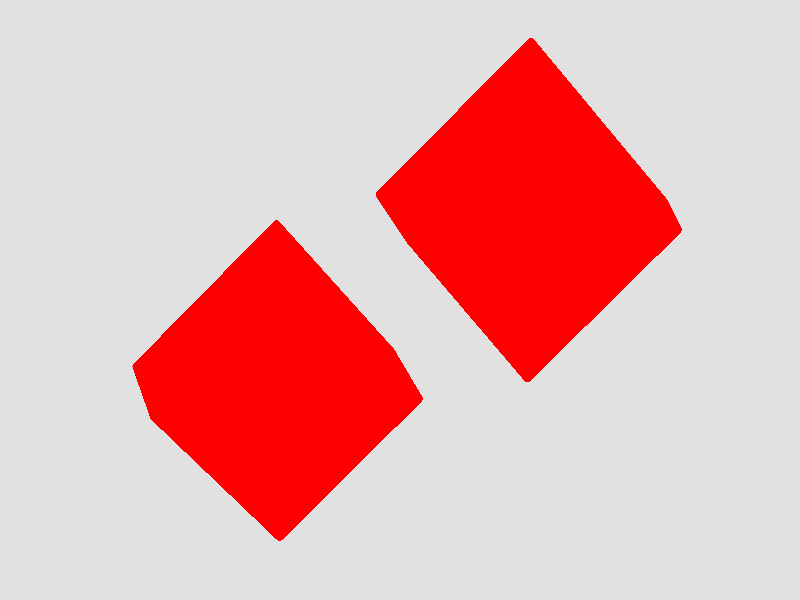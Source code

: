 #include "colors.inc"

camera {
 location <4, 2, -13>
 look_at 0
 angle 25
}

light_source { <3, 8, -15> White }
background { Gray75 }

#declare frame_w = 0.03;
#declare frame_t = texture {
 pigment { color Red }
 finish { ambient .2 diffuse 0.8 specular 1 }
}

#declare body_t = texture { 
 pigment { color Red filter 0.6 }
}

#macro pentagonal_deltohedron()

 union {

  #declare Planes = array[10];

  #declare I = 0;
  #declare J = 1;
  #declare N = 10;
  intersection {
   #while (I < N)
    #local H = sqrt((cos(pi/N)-cos(2 * pi/N))/2) * 3;
    #declare Planes[I] = <sin(2 * pi * I/N), H * J, cos(2 * pi * I/N)>;

    plane { Planes[I], 1 / vlength(Planes[I])  }

    #declare I = I + 1;
    #declare J = -J;
   #end
   texture { body_t }
  }

  #declare Points = array[10];

  #declare P = vnormalize(vcross(Planes[2] - Planes[0], Planes[0] - Planes[4]));
  #declare Top = P / vdot(P, Planes[0]);

  #declare P = vnormalize(vcross(Planes[3] - Planes[1], Planes[1] - Planes[5]));
  #declare Bottom = P / vdot(P, Planes[1]);

  union {
   #declare I = 0;
   #while (I < N)
    #declare J = (I = 0 ? N - 1 : I - 1);
    #declare K = (I = (N - 1) ? 0 : I + 1);

    #local P = vnormalize(vcross(Planes[J] - Planes[I], Planes[I] - Planes[K]));
    #declare Points[I] = P / vdot(P, Planes[I]);

    sphere { Points[I], frame_w }
    cylinder { Points[I], (mod(I, 2) = 0 ? Bottom : Top), frame_w }
    #if (I > 0) cylinder { Points[I], Points[J], frame_w } #end

    #declare I = I + 1;
   #end

   cylinder { Points[0], Points[N - 1], frame_w }

   sphere { Top, frame_w }
   sphere { Bottom, frame_w }

   texture { frame_t }
  }
 }
#end

object {
 pentagonal_deltohedron()
 translate <1, .7, 0>
}

object {
 pentagonal_deltohedron()
 rotate 180 * x
 translate <-1, -.7, 0>
}
